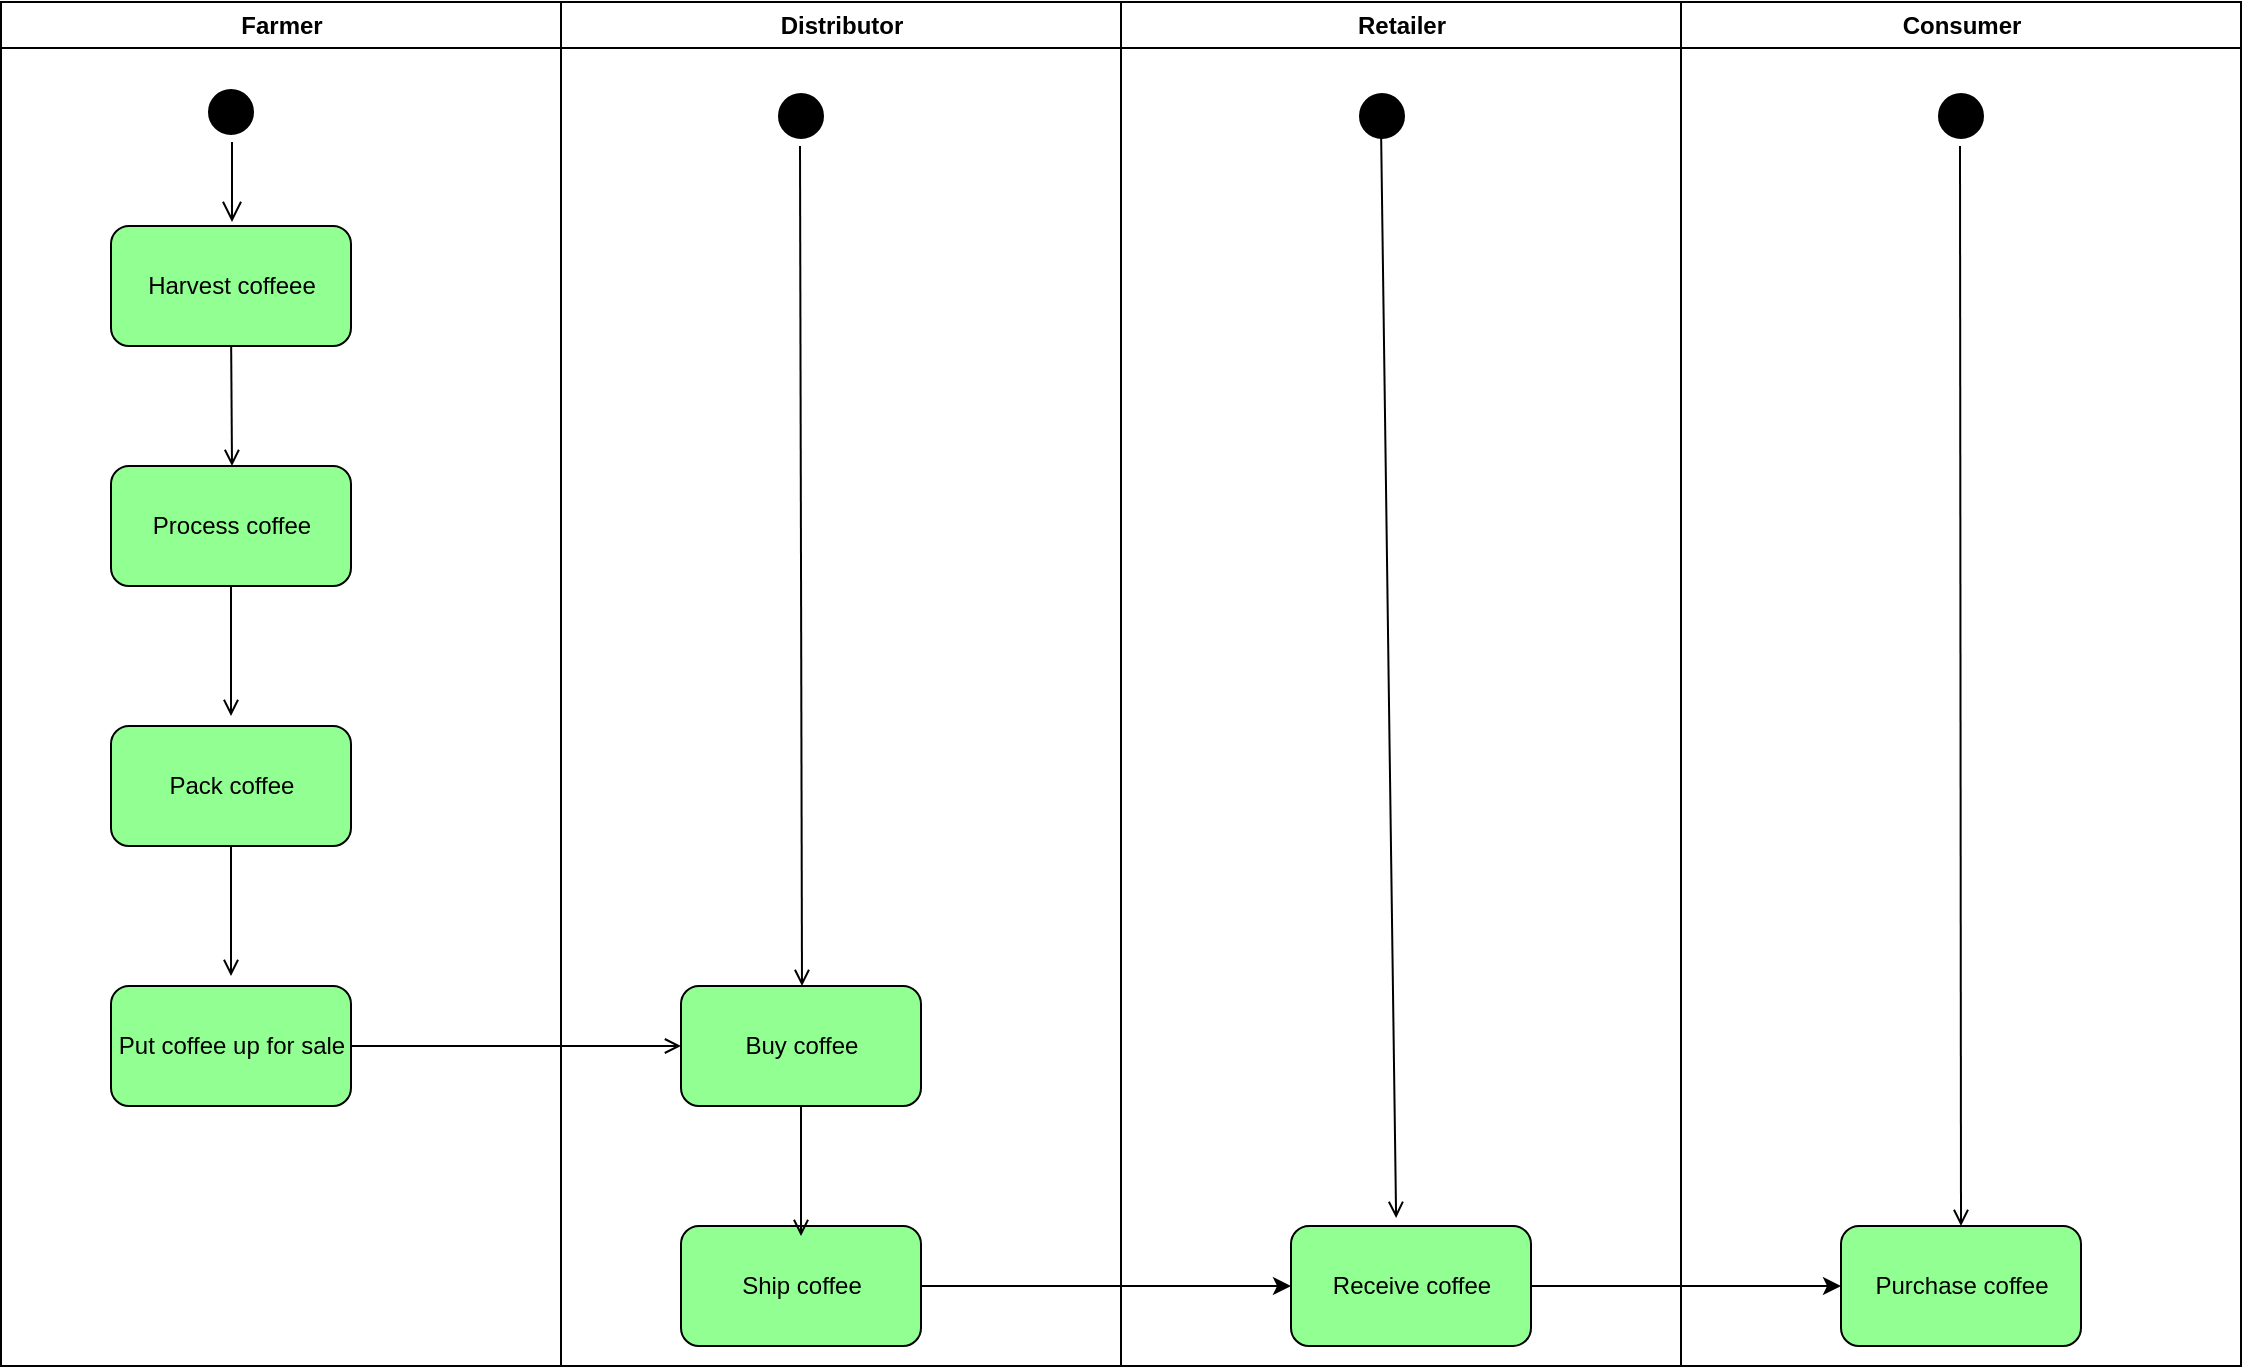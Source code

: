 <mxfile version="14.8.0" type="device"><diagram name="Page-1" id="e7e014a7-5840-1c2e-5031-d8a46d1fe8dd"><mxGraphModel dx="945" dy="449" grid="1" gridSize="10" guides="1" tooltips="1" connect="1" arrows="1" fold="1" page="1" pageScale="1" pageWidth="1169" pageHeight="826" background="none" math="0" shadow="0"><root><mxCell id="0"/><mxCell id="1" parent="0"/><mxCell id="2" value="Farmer" style="swimlane;whiteSpace=wrap;" parent="1" vertex="1"><mxGeometry x="164.5" y="128" width="280" height="682" as="geometry"/></mxCell><mxCell id="5" value="" style="ellipse;shape=startState;fillColor=#000000;" parent="2" vertex="1"><mxGeometry x="100" y="40" width="30" height="30" as="geometry"/></mxCell><mxCell id="6" value="" style="edgeStyle=elbowEdgeStyle;elbow=horizontal;verticalAlign=bottom;endArrow=open;endSize=8;endFill=1;rounded=0" parent="2" source="5" edge="1"><mxGeometry x="100" y="40" as="geometry"><mxPoint x="115.5" y="110" as="targetPoint"/></mxGeometry></mxCell><mxCell id="9" value="" style="endArrow=open;endFill=1;rounded=0" parent="2" edge="1"><mxGeometry relative="1" as="geometry"><mxPoint x="115" y="160" as="sourcePoint"/><mxPoint x="115.5" y="232" as="targetPoint"/></mxGeometry></mxCell><mxCell id="11" value="" style="endArrow=open;endFill=1;rounded=0;exitX=0.5;exitY=1;exitDx=0;exitDy=0;" parent="2" source="gZDd7FdrEEhNVj7kVmi1-49" edge="1"><mxGeometry relative="1" as="geometry"><mxPoint x="114.5" y="302" as="sourcePoint"/><mxPoint x="114.5" y="357" as="targetPoint"/><Array as="points"><mxPoint x="115" y="357"/></Array></mxGeometry></mxCell><mxCell id="gZDd7FdrEEhNVj7kVmi1-48" value="Harvest coffeee" style="rounded=1;whiteSpace=wrap;html=1;fillColor=#91FF91;" vertex="1" parent="2"><mxGeometry x="55" y="112" width="120" height="60" as="geometry"/></mxCell><mxCell id="gZDd7FdrEEhNVj7kVmi1-49" value="Process coffee" style="rounded=1;whiteSpace=wrap;html=1;fillColor=#91FF91;" vertex="1" parent="2"><mxGeometry x="55" y="232" width="120" height="60" as="geometry"/></mxCell><mxCell id="gZDd7FdrEEhNVj7kVmi1-50" value="Pack coffee" style="rounded=1;whiteSpace=wrap;html=1;fillColor=#91FF91;" vertex="1" parent="2"><mxGeometry x="55" y="362" width="120" height="60" as="geometry"/></mxCell><mxCell id="gZDd7FdrEEhNVj7kVmi1-51" value="" style="endArrow=open;endFill=1;rounded=0;exitX=0.5;exitY=1;exitDx=0;exitDy=0;" edge="1" parent="2"><mxGeometry relative="1" as="geometry"><mxPoint x="115" y="422" as="sourcePoint"/><mxPoint x="114.5" y="487" as="targetPoint"/><Array as="points"><mxPoint x="115" y="487"/></Array></mxGeometry></mxCell><mxCell id="gZDd7FdrEEhNVj7kVmi1-52" value="Put coffee up for sale" style="rounded=1;whiteSpace=wrap;html=1;fillColor=#91FF91;" vertex="1" parent="2"><mxGeometry x="55" y="492" width="120" height="60" as="geometry"/></mxCell><mxCell id="3" value="Distributor" style="swimlane;whiteSpace=wrap;" parent="1" vertex="1"><mxGeometry x="444.5" y="128" width="280" height="682" as="geometry"/></mxCell><mxCell id="13" value="" style="ellipse;shape=startState;fillColor=#000000;" parent="3" vertex="1"><mxGeometry x="105" y="42" width="30" height="30" as="geometry"/></mxCell><mxCell id="gZDd7FdrEEhNVj7kVmi1-53" value="Buy coffee" style="rounded=1;whiteSpace=wrap;html=1;fillColor=#91FF91;" vertex="1" parent="3"><mxGeometry x="60" y="492" width="120" height="60" as="geometry"/></mxCell><mxCell id="gZDd7FdrEEhNVj7kVmi1-54" value="" style="endArrow=open;endFill=1;rounded=0" edge="1" parent="3"><mxGeometry relative="1" as="geometry"><mxPoint x="119.5" y="72" as="sourcePoint"/><mxPoint x="120.5" y="492" as="targetPoint"/></mxGeometry></mxCell><mxCell id="gZDd7FdrEEhNVj7kVmi1-58" value="Ship coffee" style="rounded=1;whiteSpace=wrap;html=1;fillColor=#91FF91;" vertex="1" parent="3"><mxGeometry x="60" y="612" width="120" height="60" as="geometry"/></mxCell><mxCell id="gZDd7FdrEEhNVj7kVmi1-59" value="" style="endArrow=open;endFill=1;rounded=0;exitX=0.5;exitY=1;exitDx=0;exitDy=0;" edge="1" parent="3"><mxGeometry relative="1" as="geometry"><mxPoint x="120" y="552" as="sourcePoint"/><mxPoint x="119.5" y="617" as="targetPoint"/><Array as="points"><mxPoint x="120" y="617"/></Array></mxGeometry></mxCell><mxCell id="4" value="Retailer" style="swimlane;whiteSpace=wrap;" parent="1" vertex="1"><mxGeometry x="724.5" y="128" width="280" height="682" as="geometry"/></mxCell><mxCell id="gZDd7FdrEEhNVj7kVmi1-63" value="Receive coffee" style="rounded=1;whiteSpace=wrap;html=1;fillColor=#91FF91;" vertex="1" parent="4"><mxGeometry x="85" y="612" width="120" height="60" as="geometry"/></mxCell><mxCell id="gZDd7FdrEEhNVj7kVmi1-66" value="" style="ellipse;shape=startState;fillColor=#000000;" vertex="1" parent="4"><mxGeometry x="115.5" y="42" width="30" height="30" as="geometry"/></mxCell><mxCell id="gZDd7FdrEEhNVj7kVmi1-70" value="" style="endArrow=open;endFill=1;rounded=0;entryX=0.438;entryY=-0.067;entryDx=0;entryDy=0;entryPerimeter=0;" edge="1" parent="4" target="gZDd7FdrEEhNVj7kVmi1-63"><mxGeometry relative="1" as="geometry"><mxPoint x="130" y="62" as="sourcePoint"/><mxPoint x="131" y="482" as="targetPoint"/></mxGeometry></mxCell><mxCell id="gZDd7FdrEEhNVj7kVmi1-42" value="Consumer" style="swimlane;whiteSpace=wrap;" vertex="1" parent="1"><mxGeometry x="1004.5" y="128" width="280" height="682" as="geometry"/></mxCell><mxCell id="gZDd7FdrEEhNVj7kVmi1-64" value="Purchase coffee" style="rounded=1;whiteSpace=wrap;html=1;fillColor=#91FF91;" vertex="1" parent="gZDd7FdrEEhNVj7kVmi1-42"><mxGeometry x="80" y="612" width="120" height="60" as="geometry"/></mxCell><mxCell id="gZDd7FdrEEhNVj7kVmi1-65" value="" style="ellipse;shape=startState;fillColor=#000000;" vertex="1" parent="gZDd7FdrEEhNVj7kVmi1-42"><mxGeometry x="125" y="42" width="30" height="30" as="geometry"/></mxCell><mxCell id="gZDd7FdrEEhNVj7kVmi1-69" value="" style="endArrow=open;endFill=1;rounded=0;entryX=0.5;entryY=0;entryDx=0;entryDy=0;" edge="1" parent="gZDd7FdrEEhNVj7kVmi1-42" target="gZDd7FdrEEhNVj7kVmi1-64"><mxGeometry relative="1" as="geometry"><mxPoint x="139.5" y="72" as="sourcePoint"/><mxPoint x="140.5" y="492" as="targetPoint"/></mxGeometry></mxCell><mxCell id="gZDd7FdrEEhNVj7kVmi1-56" value="" style="edgeStyle=none;endArrow=open;endFill=1;rounded=0;entryX=0;entryY=0.5;entryDx=0;entryDy=0;" edge="1" parent="1" target="gZDd7FdrEEhNVj7kVmi1-53"><mxGeometry width="100" height="100" relative="1" as="geometry"><mxPoint x="340" y="650" as="sourcePoint"/><mxPoint x="460" y="650.343" as="targetPoint"/></mxGeometry></mxCell><mxCell id="gZDd7FdrEEhNVj7kVmi1-67" style="edgeStyle=orthogonalEdgeStyle;rounded=0;orthogonalLoop=1;jettySize=auto;html=1;exitX=1;exitY=0.5;exitDx=0;exitDy=0;entryX=0;entryY=0.5;entryDx=0;entryDy=0;" edge="1" parent="1" source="gZDd7FdrEEhNVj7kVmi1-58" target="gZDd7FdrEEhNVj7kVmi1-63"><mxGeometry relative="1" as="geometry"/></mxCell><mxCell id="gZDd7FdrEEhNVj7kVmi1-68" style="edgeStyle=orthogonalEdgeStyle;rounded=0;orthogonalLoop=1;jettySize=auto;html=1;exitX=1;exitY=0.5;exitDx=0;exitDy=0;entryX=0;entryY=0.5;entryDx=0;entryDy=0;" edge="1" parent="1" source="gZDd7FdrEEhNVj7kVmi1-63" target="gZDd7FdrEEhNVj7kVmi1-64"><mxGeometry relative="1" as="geometry"/></mxCell></root></mxGraphModel></diagram></mxfile>